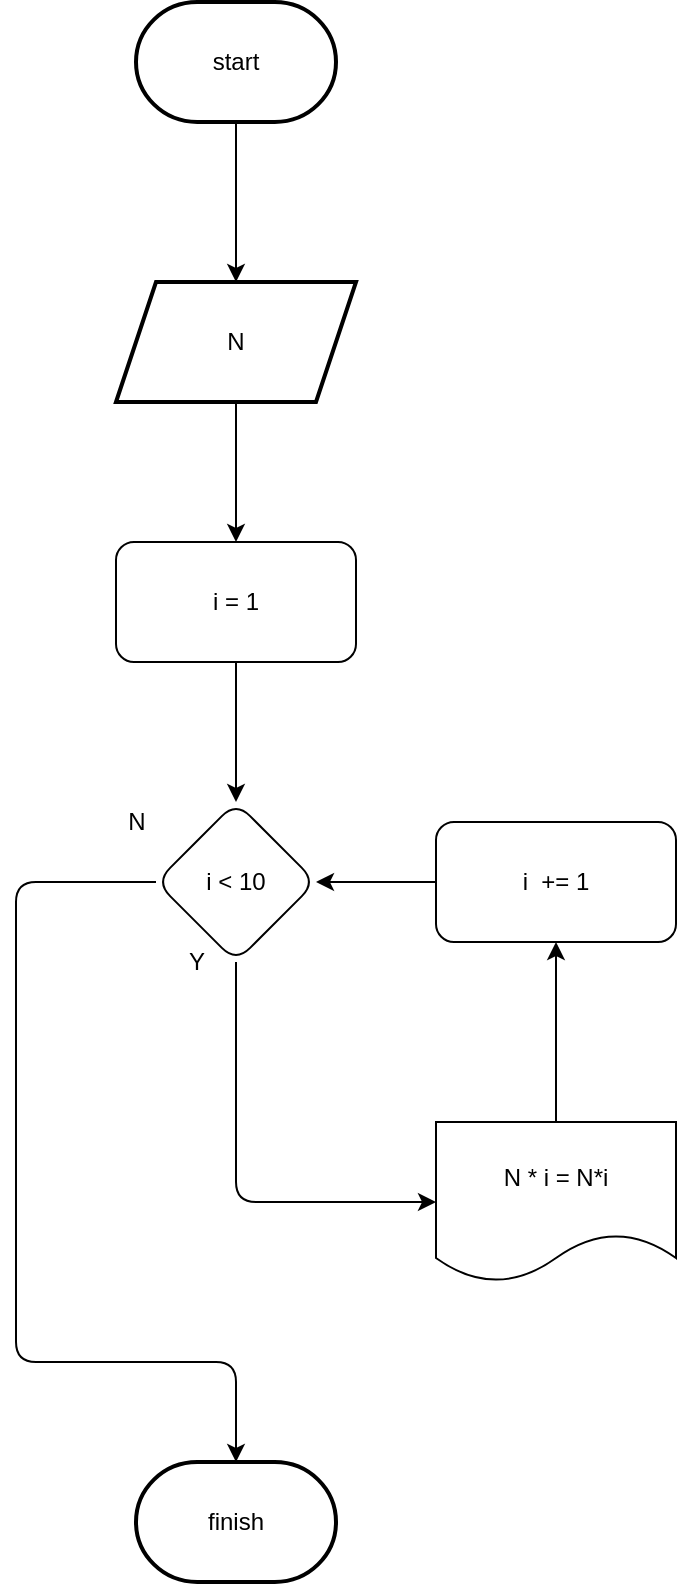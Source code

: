 <mxfile>
    <diagram id="E_7lr_TV9d7ZdV1I97TU" name="Page-1">
        <mxGraphModel dx="364" dy="448" grid="1" gridSize="10" guides="1" tooltips="1" connect="1" arrows="1" fold="1" page="1" pageScale="1" pageWidth="850" pageHeight="1100" math="0" shadow="0">
            <root>
                <mxCell id="0"/>
                <mxCell id="1" parent="0"/>
                <mxCell id="4" value="" style="edgeStyle=none;html=1;" parent="1" source="2" target="3" edge="1">
                    <mxGeometry relative="1" as="geometry"/>
                </mxCell>
                <mxCell id="2" value="start" style="strokeWidth=2;html=1;shape=mxgraph.flowchart.terminator;whiteSpace=wrap;" parent="1" vertex="1">
                    <mxGeometry x="280" y="10" width="100" height="60" as="geometry"/>
                </mxCell>
                <mxCell id="6" value="" style="edgeStyle=none;html=1;" parent="1" source="3" edge="1">
                    <mxGeometry relative="1" as="geometry">
                        <mxPoint x="330" y="280" as="targetPoint"/>
                    </mxGeometry>
                </mxCell>
                <mxCell id="3" value="N" style="shape=parallelogram;perimeter=parallelogramPerimeter;whiteSpace=wrap;html=1;fixedSize=1;strokeWidth=2;" parent="1" vertex="1">
                    <mxGeometry x="270" y="150" width="120" height="60" as="geometry"/>
                </mxCell>
                <mxCell id="9" value="" style="edgeStyle=none;html=1;" parent="1" source="7" target="8" edge="1">
                    <mxGeometry relative="1" as="geometry"/>
                </mxCell>
                <mxCell id="7" value="i = 1" style="rounded=1;whiteSpace=wrap;html=1;" parent="1" vertex="1">
                    <mxGeometry x="270" y="280" width="120" height="60" as="geometry"/>
                </mxCell>
                <mxCell id="16" style="edgeStyle=none;html=1;entryX=0;entryY=0.5;entryDx=0;entryDy=0;" parent="1" source="8" target="13" edge="1">
                    <mxGeometry relative="1" as="geometry">
                        <Array as="points">
                            <mxPoint x="330" y="610"/>
                        </Array>
                    </mxGeometry>
                </mxCell>
                <mxCell id="19" style="edgeStyle=none;html=1;entryX=0.5;entryY=0;entryDx=0;entryDy=0;entryPerimeter=0;" parent="1" source="8" target="18" edge="1">
                    <mxGeometry relative="1" as="geometry">
                        <mxPoint x="330" y="730" as="targetPoint"/>
                        <Array as="points">
                            <mxPoint x="220" y="450"/>
                            <mxPoint x="220" y="690"/>
                            <mxPoint x="330" y="690"/>
                        </Array>
                    </mxGeometry>
                </mxCell>
                <mxCell id="8" value="i &amp;lt; 10" style="rhombus;whiteSpace=wrap;html=1;rounded=1;" parent="1" vertex="1">
                    <mxGeometry x="290" y="410" width="80" height="80" as="geometry"/>
                </mxCell>
                <mxCell id="12" style="edgeStyle=none;html=1;entryX=1;entryY=0.5;entryDx=0;entryDy=0;" parent="1" source="10" target="8" edge="1">
                    <mxGeometry relative="1" as="geometry"/>
                </mxCell>
                <mxCell id="10" value="i&amp;nbsp; += 1" style="whiteSpace=wrap;html=1;rounded=1;" parent="1" vertex="1">
                    <mxGeometry x="430" y="420" width="120" height="60" as="geometry"/>
                </mxCell>
                <mxCell id="15" value="" style="edgeStyle=none;html=1;" parent="1" source="13" target="10" edge="1">
                    <mxGeometry relative="1" as="geometry"/>
                </mxCell>
                <mxCell id="13" value="N * i = N*i" style="shape=document;whiteSpace=wrap;html=1;boundedLbl=1;rounded=1;" parent="1" vertex="1">
                    <mxGeometry x="430" y="570" width="120" height="80" as="geometry"/>
                </mxCell>
                <mxCell id="17" value="Y" style="text;html=1;align=center;verticalAlign=middle;resizable=0;points=[];autosize=1;strokeColor=none;fillColor=none;" parent="1" vertex="1">
                    <mxGeometry x="300" y="480" width="20" height="20" as="geometry"/>
                </mxCell>
                <mxCell id="18" value="finish" style="strokeWidth=2;html=1;shape=mxgraph.flowchart.terminator;whiteSpace=wrap;" parent="1" vertex="1">
                    <mxGeometry x="280" y="740" width="100" height="60" as="geometry"/>
                </mxCell>
                <mxCell id="20" value="N" style="text;html=1;align=center;verticalAlign=middle;resizable=0;points=[];autosize=1;strokeColor=none;fillColor=none;" parent="1" vertex="1">
                    <mxGeometry x="270" y="410" width="20" height="20" as="geometry"/>
                </mxCell>
            </root>
        </mxGraphModel>
    </diagram>
</mxfile>